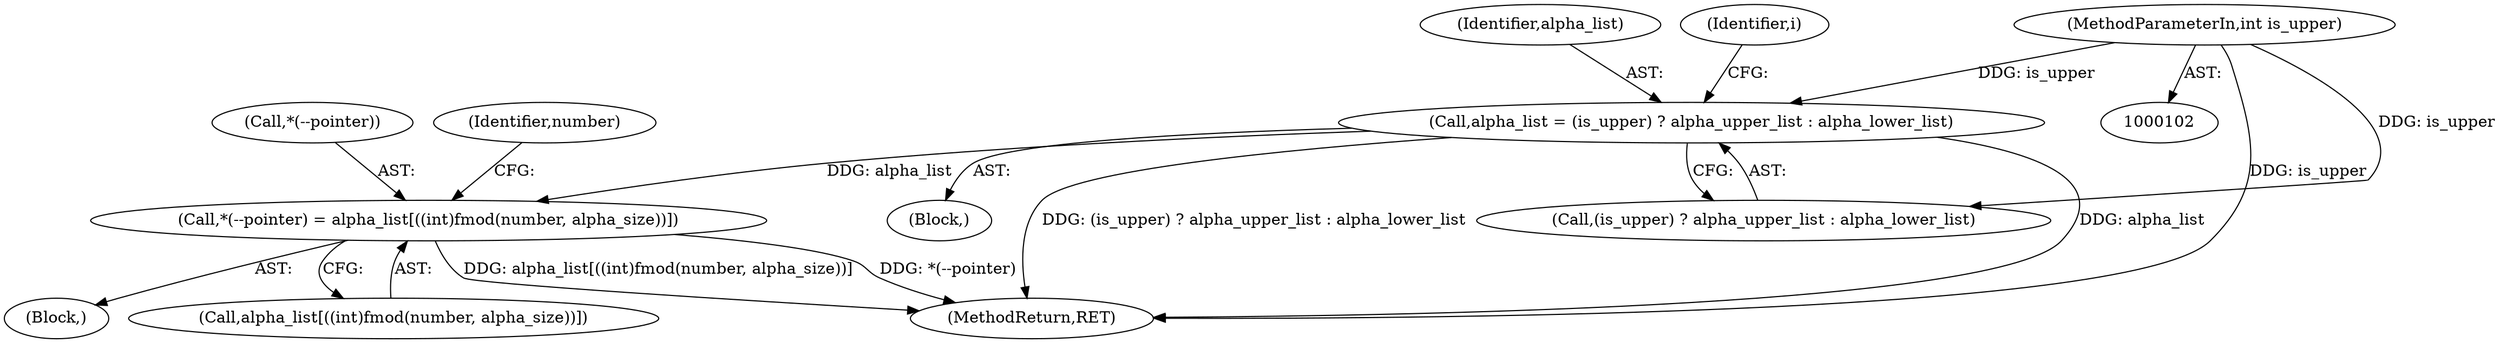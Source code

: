 digraph "0_Chrome_96dbafe288dbe2f0cc45fa3c39daf6d0c37acbab_20@pointer" {
"1000132" [label="(Call,alpha_list = (is_upper) ? alpha_upper_list : alpha_lower_list)"];
"1000105" [label="(MethodParameterIn,int is_upper)"];
"1000153" [label="(Call,*(--pointer) = alpha_list[((int)fmod(number, alpha_size))])"];
"1000133" [label="(Identifier,alpha_list)"];
"1000150" [label="(Block,)"];
"1000165" [label="(Identifier,number)"];
"1000140" [label="(Identifier,i)"];
"1000154" [label="(Call,*(--pointer))"];
"1000106" [label="(Block,)"];
"1000134" [label="(Call,(is_upper) ? alpha_upper_list : alpha_lower_list)"];
"1000153" [label="(Call,*(--pointer) = alpha_list[((int)fmod(number, alpha_size))])"];
"1000157" [label="(Call,alpha_list[((int)fmod(number, alpha_size))])"];
"1000105" [label="(MethodParameterIn,int is_upper)"];
"1000176" [label="(MethodReturn,RET)"];
"1000132" [label="(Call,alpha_list = (is_upper) ? alpha_upper_list : alpha_lower_list)"];
"1000132" -> "1000106"  [label="AST: "];
"1000132" -> "1000134"  [label="CFG: "];
"1000133" -> "1000132"  [label="AST: "];
"1000134" -> "1000132"  [label="AST: "];
"1000140" -> "1000132"  [label="CFG: "];
"1000132" -> "1000176"  [label="DDG: (is_upper) ? alpha_upper_list : alpha_lower_list"];
"1000132" -> "1000176"  [label="DDG: alpha_list"];
"1000105" -> "1000132"  [label="DDG: is_upper"];
"1000132" -> "1000153"  [label="DDG: alpha_list"];
"1000105" -> "1000102"  [label="AST: "];
"1000105" -> "1000176"  [label="DDG: is_upper"];
"1000105" -> "1000134"  [label="DDG: is_upper"];
"1000153" -> "1000150"  [label="AST: "];
"1000153" -> "1000157"  [label="CFG: "];
"1000154" -> "1000153"  [label="AST: "];
"1000157" -> "1000153"  [label="AST: "];
"1000165" -> "1000153"  [label="CFG: "];
"1000153" -> "1000176"  [label="DDG: alpha_list[((int)fmod(number, alpha_size))]"];
"1000153" -> "1000176"  [label="DDG: *(--pointer)"];
}
